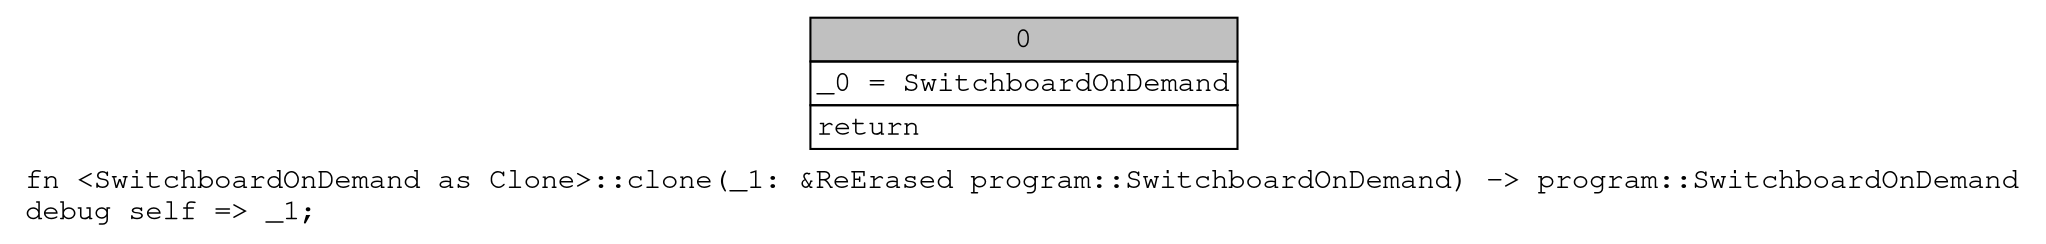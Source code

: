 digraph Mir_0_100 {
    graph [fontname="Courier, monospace"];
    node [fontname="Courier, monospace"];
    edge [fontname="Courier, monospace"];
    label=<fn &lt;SwitchboardOnDemand as Clone&gt;::clone(_1: &amp;ReErased program::SwitchboardOnDemand) -&gt; program::SwitchboardOnDemand<br align="left"/>debug self =&gt; _1;<br align="left"/>>;
    bb0__0_100 [shape="none", label=<<table border="0" cellborder="1" cellspacing="0"><tr><td bgcolor="gray" align="center" colspan="1">0</td></tr><tr><td align="left" balign="left">_0 = SwitchboardOnDemand<br/></td></tr><tr><td align="left">return</td></tr></table>>];
}
